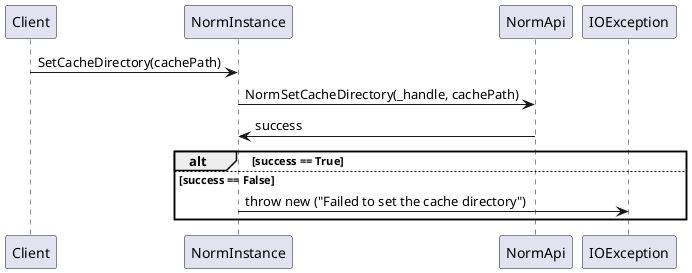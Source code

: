 @startuml
Client -> NormInstance : SetCacheDirectory(cachePath)
NormInstance -> NormApi : NormSetCacheDirectory(_handle, cachePath)
NormInstance <- NormApi : success
alt success == True  
else success == False
    NormInstance -> IOException : throw new ("Failed to set the cache directory")
end
@enduml